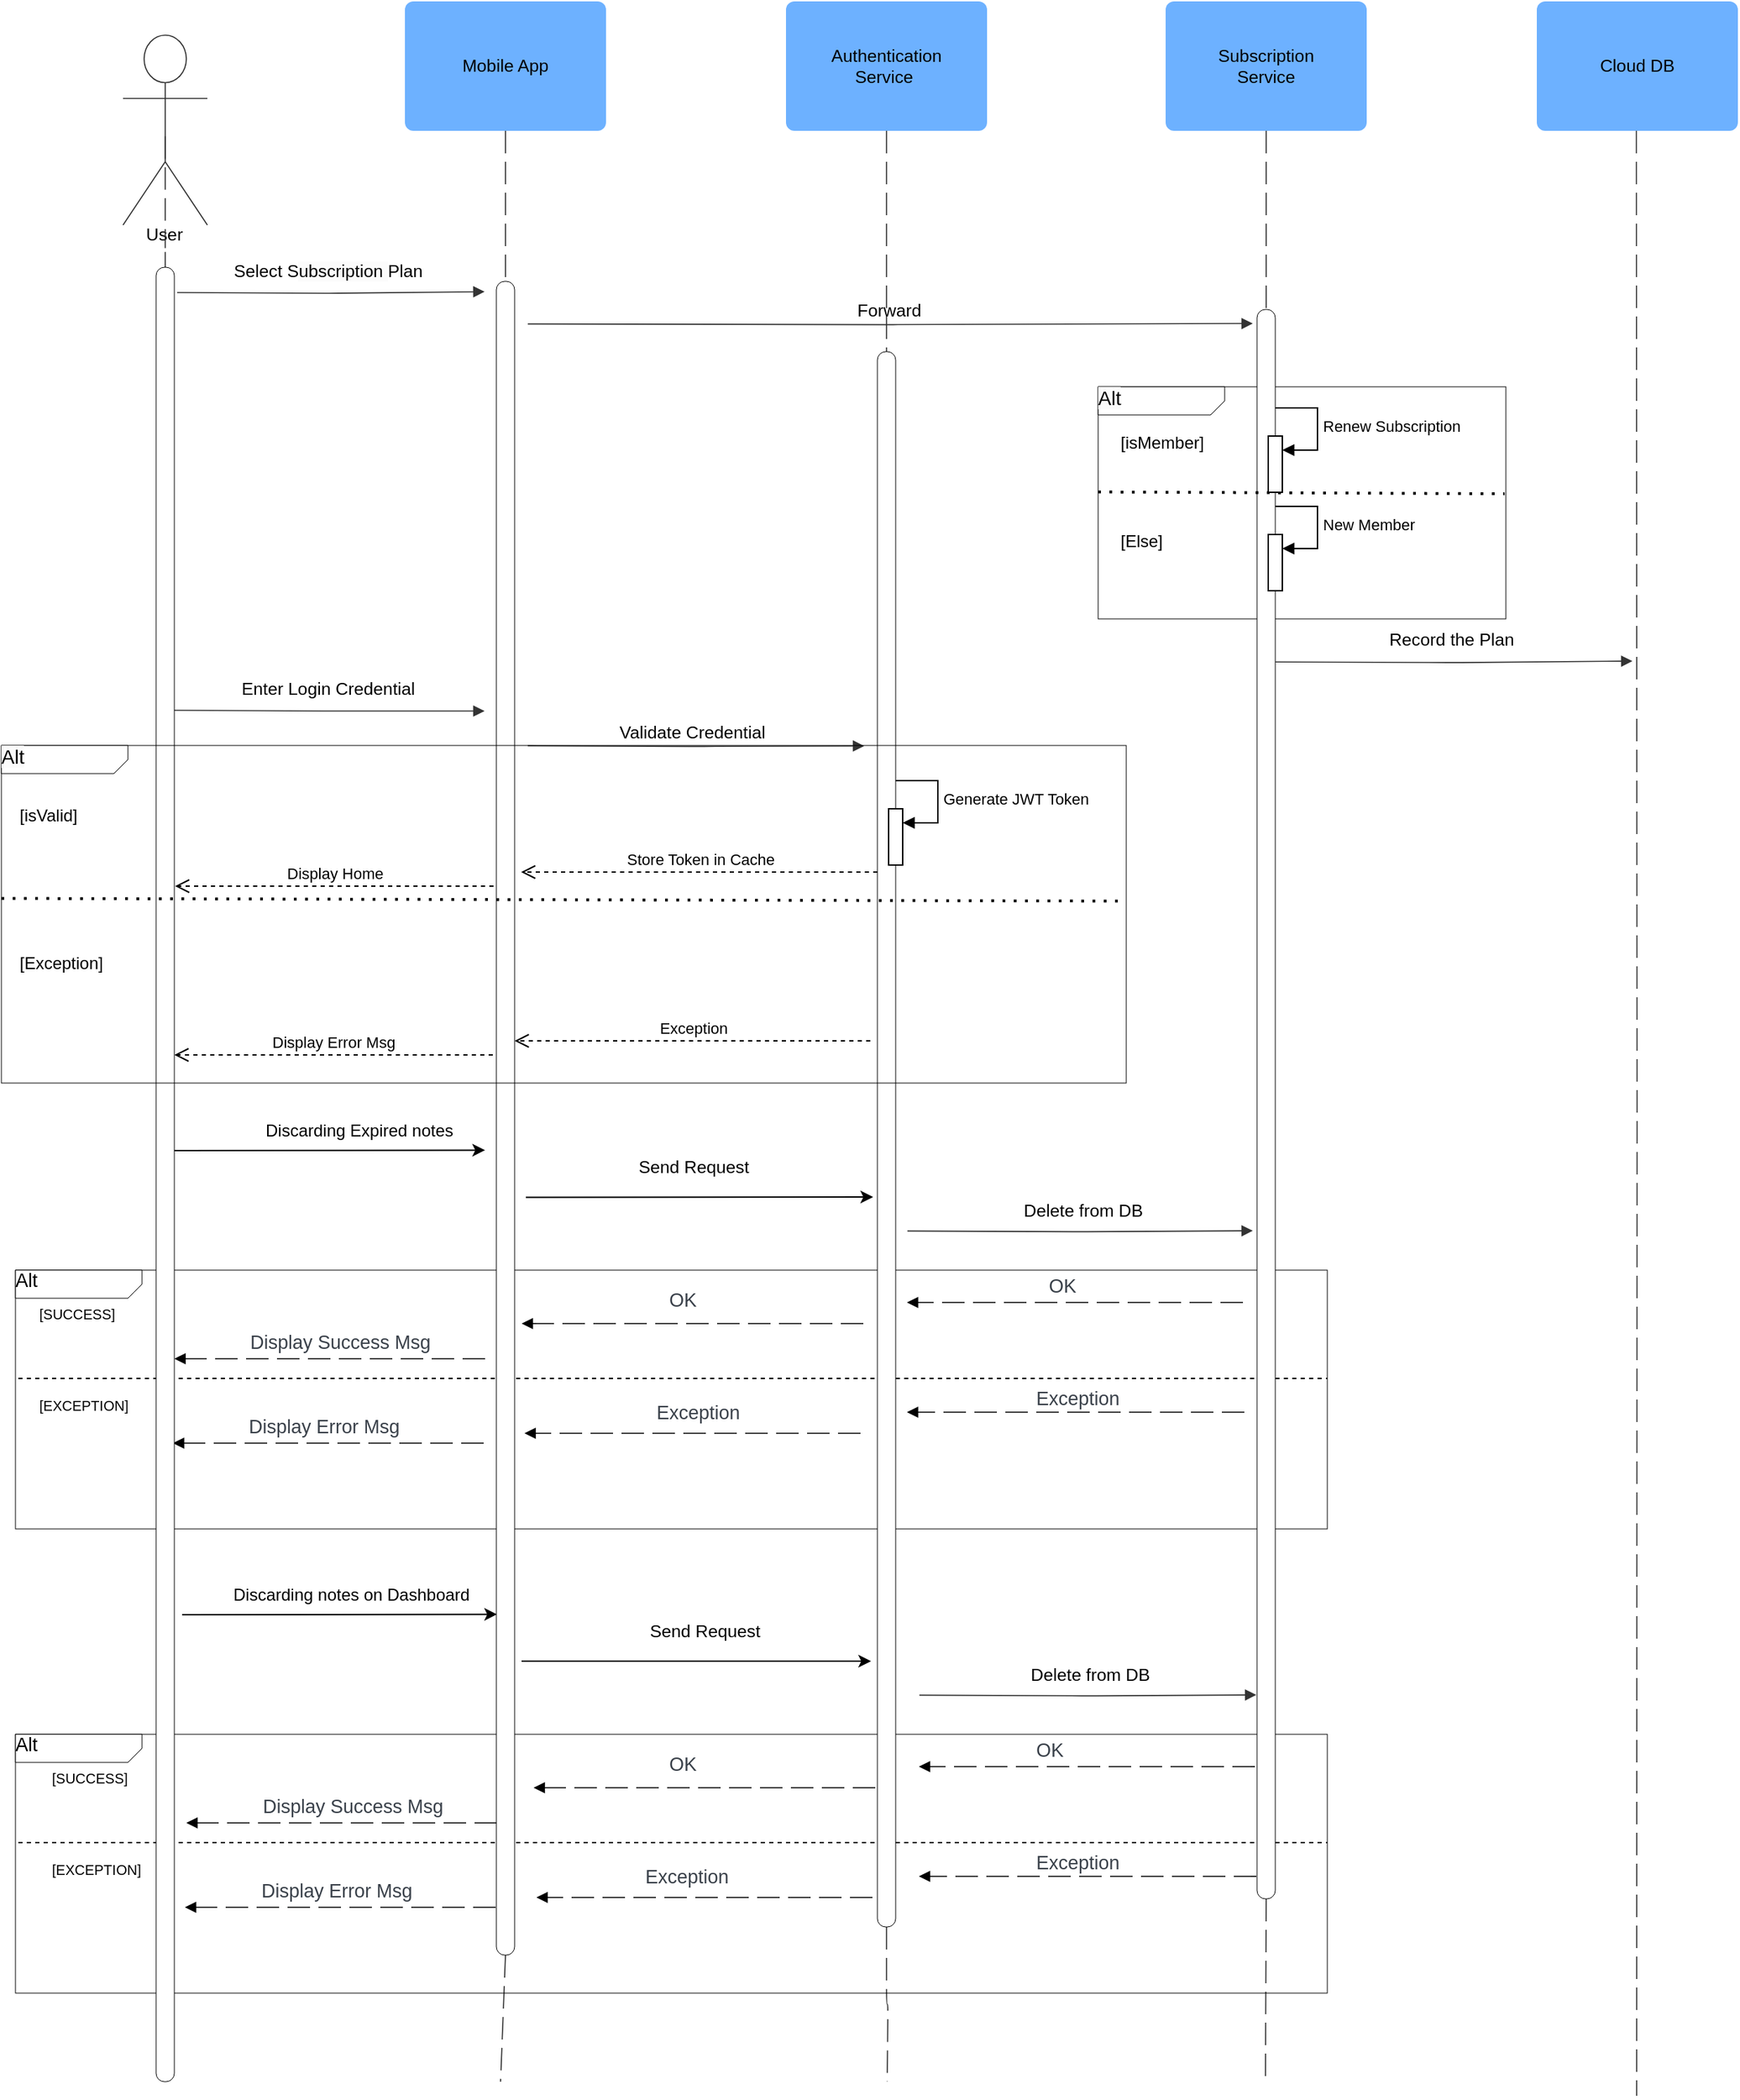 <mxfile version="26.0.14">
  <diagram name="Page-1" id="2YBvvXClWsGukQMizWep">
    <mxGraphModel dx="-198" dy="657" grid="1" gridSize="10" guides="1" tooltips="1" connect="1" arrows="1" fold="1" page="1" pageScale="1" pageWidth="850" pageHeight="1100" math="0" shadow="0">
      <root>
        <mxCell id="0" />
        <mxCell id="1" parent="0" />
        <mxCell id="2DQe4uAKgCYchEltKK3G-125" value="&lt;span style=&quot;color: rgb(0, 0, 0); font-family: Helvetica; font-size: 14px; font-style: normal; font-variant-ligatures: normal; font-variant-caps: normal; font-weight: 400; letter-spacing: normal; orphans: 2; text-align: center; text-indent: 0px; text-transform: none; widows: 2; word-spacing: 0px; -webkit-text-stroke-width: 0px; white-space: normal; background-color: rgb(251, 251, 251); text-decoration-thickness: initial; text-decoration-style: initial; text-decoration-color: initial; float: none; display: inline !important;&quot;&gt;Alt&lt;/span&gt;" style="html=1;blockSpacing=1;whiteSpace=wrap;shape=mxgraph.sysml.package2;xSize=90;overflow=fill;fontSize=13.5;align=left;spacing=0;rounded=1;absoluteArcSize=1;arcSize=12;strokeWidth=NaN;lucidId=xZpTAPdpukCf;" parent="1" vertex="1">
          <mxGeometry x="1670" y="705" width="290" height="165" as="geometry" />
        </mxCell>
        <mxCell id="2DQe4uAKgCYchEltKK3G-127" value="Alt" style="html=1;blockSpacing=1;whiteSpace=wrap;shape=mxgraph.sysml.package2;xSize=90;overflow=fill;fontSize=13.5;align=left;spacing=0;rounded=1;absoluteArcSize=1;arcSize=12;strokeWidth=NaN;lucidId=-lqTDZGTSmCs;" parent="1" vertex="1">
          <mxGeometry x="900" y="1333" width="933" height="184" as="geometry" />
        </mxCell>
        <mxCell id="2DQe4uAKgCYchEltKK3G-129" value="" style="html=1;jettySize=18;whiteSpace=wrap;fontSize=13;fontFamily=helvetica;strokeColor=#333333;strokeOpacity=100;dashed=1;fixDash=1;dashPattern=16 6;strokeWidth=0.8;rounded=0;startArrow=none;endArrow=none;exitX=0.5;exitY=1;exitPerimeter=0;lucidId=MqcVzrL-7rmi;" parent="1" source="2DQe4uAKgCYchEltKK3G-284" edge="1">
          <mxGeometry width="100" height="100" relative="1" as="geometry">
            <Array as="points" />
            <mxPoint x="1245" y="1910" as="targetPoint" />
          </mxGeometry>
        </mxCell>
        <mxCell id="2DQe4uAKgCYchEltKK3G-131" value="" style="html=1;jettySize=18;whiteSpace=wrap;fontSize=13;fontFamily=helvetica;strokeColor=#333333;strokeOpacity=100;dashed=1;fixDash=1;dashPattern=16 6;strokeWidth=0.8;rounded=1;arcSize=24;edgeStyle=orthogonalEdgeStyle;startArrow=none;endArrow=none;exitX=0.5;exitY=1;exitPerimeter=0;lucidId=MqcVlcxoSIf4;" parent="1" source="2DQe4uAKgCYchEltKK3G-286" edge="1">
          <mxGeometry width="100" height="100" relative="1" as="geometry">
            <Array as="points" />
            <mxPoint x="1520" y="1910" as="targetPoint" />
          </mxGeometry>
        </mxCell>
        <mxCell id="2DQe4uAKgCYchEltKK3G-133" value="" style="html=1;jettySize=18;whiteSpace=wrap;fontSize=13;fontFamily=helvetica;strokeColor=#333333;strokeOpacity=100;dashed=1;fixDash=1;dashPattern=16 6;strokeWidth=0.8;rounded=1;arcSize=24;edgeStyle=orthogonalEdgeStyle;startArrow=none;endArrow=none;exitX=0.5;exitY=1;exitPerimeter=0;lucidId=MqcVdNzbLK6W;" parent="1" source="2DQe4uAKgCYchEltKK3G-288" edge="1">
          <mxGeometry width="100" height="100" relative="1" as="geometry">
            <Array as="points" />
            <mxPoint x="1789" y="1910" as="targetPoint" />
          </mxGeometry>
        </mxCell>
        <mxCell id="2DQe4uAKgCYchEltKK3G-136" value="Authentication&lt;div&gt;Service&amp;nbsp;&lt;/div&gt;" style="html=1;overflow=block;blockSpacing=1;whiteSpace=wrap;fontSize=12.4;fontColor=default;align=center;spacing=0;strokeOpacity=0;fillOpacity=100;rounded=1;absoluteArcSize=1;arcSize=12;fillColor=#6db1ff;strokeWidth=0.8;" parent="1" vertex="1">
          <mxGeometry x="1448" y="431" width="143" height="92" as="geometry" />
        </mxCell>
        <mxCell id="2DQe4uAKgCYchEltKK3G-137" value="Subscription&lt;div&gt;Service&lt;/div&gt;" style="html=1;overflow=block;blockSpacing=1;whiteSpace=wrap;fontSize=12.4;fontColor=default;align=center;spacing=0;strokeOpacity=0;fillOpacity=100;rounded=1;absoluteArcSize=1;arcSize=12;fillColor=#6db1ff;strokeWidth=0.8;" parent="1" vertex="1">
          <mxGeometry x="1718" y="431" width="143" height="92" as="geometry" />
        </mxCell>
        <mxCell id="2DQe4uAKgCYchEltKK3G-138" value="User" style="html=1;overflow=block;blockSpacing=1;shape=umlActor;labelPosition=center;verticalLabelPosition=bottom;verticalAlign=top;whiteSpace=nowrap;fontSize=12.4;align=center;spacing=0;strokeColor=#333333;strokeOpacity=100;fillOpacity=100;rounded=1;absoluteArcSize=1;arcSize=12;fillColor=#ffffff;strokeWidth=0.8;lucidId=MqcVV5ANGu6o;" parent="1" vertex="1">
          <mxGeometry x="976.5" y="455" width="60" height="135" as="geometry" />
        </mxCell>
        <mxCell id="2DQe4uAKgCYchEltKK3G-139" value="" style="html=1;jettySize=18;whiteSpace=wrap;fontSize=13;strokeColor=#333333;strokeOpacity=100;strokeWidth=0.8;rounded=1;arcSize=10;edgeStyle=orthogonalEdgeStyle;startArrow=none;endArrow=block;endFill=1;entryX=-0.012;entryY=0.073;entryPerimeter=0;lucidId=MqcVYArAM2zq;" parent="1" edge="1">
          <mxGeometry width="100" height="100" relative="1" as="geometry">
            <Array as="points" />
            <mxPoint x="1015" y="638" as="sourcePoint" />
            <mxPoint x="1233.64" y="637.386" as="targetPoint" />
          </mxGeometry>
        </mxCell>
        <mxCell id="2DQe4uAKgCYchEltKK3G-140" value="Select S&lt;span style=&quot;text-wrap-mode: wrap; background-color: rgb(251, 251, 251);&quot;&gt;ubscription&amp;nbsp;&lt;/span&gt;Plan" style="text;html=1;resizable=0;labelBackgroundColor=default;align=center;verticalAlign=middle;fontSize=12.4;" parent="2DQe4uAKgCYchEltKK3G-139" vertex="1">
          <mxGeometry relative="1" as="geometry">
            <mxPoint x="-3" y="-16" as="offset" />
          </mxGeometry>
        </mxCell>
        <mxCell id="2DQe4uAKgCYchEltKK3G-141" value="Mobile App" style="html=1;overflow=block;blockSpacing=1;whiteSpace=wrap;fontSize=12.4;fontColor=default;align=center;spacing=0;strokeOpacity=0;fillOpacity=100;rounded=1;absoluteArcSize=1;arcSize=12;fillColor=#6db1ff;strokeWidth=0.8;" parent="1" vertex="1">
          <mxGeometry x="1177" y="431" width="143" height="92" as="geometry" />
        </mxCell>
        <mxCell id="2DQe4uAKgCYchEltKK3G-144" value="" style="html=1;jettySize=18;whiteSpace=wrap;fontSize=13;strokeColor=#333333;strokeOpacity=100;strokeWidth=0.8;rounded=1;arcSize=10;edgeStyle=orthogonalEdgeStyle;startArrow=none;endArrow=block;endFill=1;exitX=1.012;exitY=0.099;exitPerimeter=0;lucidId=dApTWxwZsu-N;" parent="1" edge="1">
          <mxGeometry width="100" height="100" relative="1" as="geometry">
            <Array as="points" />
            <mxPoint x="1264.36" y="660.318" as="sourcePoint" />
            <mxPoint x="1780" y="660" as="targetPoint" />
          </mxGeometry>
        </mxCell>
        <mxCell id="2DQe4uAKgCYchEltKK3G-145" value="Forward" style="text;html=1;resizable=0;labelBackgroundColor=default;align=center;verticalAlign=middle;fontSize=12.4;" parent="2DQe4uAKgCYchEltKK3G-144" vertex="1">
          <mxGeometry relative="1" as="geometry">
            <mxPoint x="-2" y="-10" as="offset" />
          </mxGeometry>
        </mxCell>
        <mxCell id="2DQe4uAKgCYchEltKK3G-160" value="" style="html=1;jettySize=18;whiteSpace=wrap;fontSize=13;strokeColor=#333333;strokeOpacity=100;strokeWidth=0.8;rounded=1;arcSize=10;edgeStyle=orthogonalEdgeStyle;startArrow=none;endArrow=block;endFill=1;entryX=-0.012;entryY=0.411;entryPerimeter=0;lucidId=4-pT5Qhd-O3v;" parent="1" edge="1">
          <mxGeometry width="100" height="100" relative="1" as="geometry">
            <Array as="points" />
            <mxPoint x="1013" y="935" as="sourcePoint" />
            <mxPoint x="1233.64" y="935.502" as="targetPoint" />
          </mxGeometry>
        </mxCell>
        <mxCell id="2DQe4uAKgCYchEltKK3G-162" value="" style="html=1;jettySize=18;whiteSpace=wrap;fontSize=13;strokeColor=#333333;strokeOpacity=100;strokeWidth=0.8;rounded=1;arcSize=10;edgeStyle=orthogonalEdgeStyle;startArrow=none;endArrow=block;endFill=1;exitX=1.012;exitY=0.439;exitPerimeter=0;entryX=-0.012;entryY=0.409;entryPerimeter=0;lucidId=B_pT7TzZo.AE;" parent="1" edge="1">
          <mxGeometry width="100" height="100" relative="1" as="geometry">
            <Array as="points" />
            <mxPoint x="1264.36" y="960.198" as="sourcePoint" />
            <mxPoint x="1503.64" y="960.333" as="targetPoint" />
          </mxGeometry>
        </mxCell>
        <mxCell id="2DQe4uAKgCYchEltKK3G-163" value="Validate Credential" style="text;html=1;resizable=0;labelBackgroundColor=default;align=center;verticalAlign=middle;fontSize=12.4;" parent="2DQe4uAKgCYchEltKK3G-162" vertex="1">
          <mxGeometry relative="1" as="geometry">
            <mxPoint x="-3" y="-10" as="offset" />
          </mxGeometry>
        </mxCell>
        <mxCell id="2DQe4uAKgCYchEltKK3G-178" value="" style="html=1;jettySize=18;whiteSpace=wrap;fontSize=13;strokeColor=#333333;strokeOpacity=100;strokeWidth=0.8;rounded=1;arcSize=10;edgeStyle=orthogonalEdgeStyle;startArrow=none;endArrow=block;endFill=1;exitX=1.012;exitY=0.821;exitPerimeter=0;lucidId=HlqTTmx3ZjP~;" parent="1" edge="1">
          <mxGeometry width="100" height="100" relative="1" as="geometry">
            <Array as="points" />
            <mxPoint x="1534.36" y="1305.177" as="sourcePoint" />
            <mxPoint x="1780" y="1305" as="targetPoint" />
          </mxGeometry>
        </mxCell>
        <mxCell id="2DQe4uAKgCYchEltKK3G-179" value="Delete from DB" style="text;html=1;resizable=0;labelBackgroundColor=default;align=center;verticalAlign=middle;fontSize=12.4;" parent="2DQe4uAKgCYchEltKK3G-178" vertex="1">
          <mxGeometry relative="1" as="geometry">
            <mxPoint x="1" y="-15" as="offset" />
          </mxGeometry>
        </mxCell>
        <mxCell id="2DQe4uAKgCYchEltKK3G-180" value="" style="html=1;jettySize=18;whiteSpace=wrap;fontSize=13;strokeOpacity=100;dashed=1;fixDash=1;dashPattern=16 6;strokeWidth=0.8;rounded=1;arcSize=10;edgeStyle=orthogonalEdgeStyle;startArrow=none;endArrow=block;endFill=1;lucidId=snqT7pPORbaU;" parent="1" edge="1">
          <mxGeometry width="100" height="100" relative="1" as="geometry">
            <Array as="points" />
            <mxPoint x="1773" y="1356" as="sourcePoint" />
            <mxPoint x="1534" y="1356" as="targetPoint" />
          </mxGeometry>
        </mxCell>
        <mxCell id="2DQe4uAKgCYchEltKK3G-182" value="" style="html=1;jettySize=18;whiteSpace=wrap;fontSize=13;strokeOpacity=100;dashed=1;fixDash=1;dashPattern=16 6;strokeWidth=0.8;rounded=1;arcSize=10;edgeStyle=orthogonalEdgeStyle;startArrow=none;endArrow=block;endFill=1;lucidId=YnqT91g6~6WP;" parent="1" edge="1">
          <mxGeometry width="100" height="100" relative="1" as="geometry">
            <Array as="points" />
            <mxPoint x="1503" y="1371" as="sourcePoint" />
            <mxPoint x="1260" y="1371" as="targetPoint" />
          </mxGeometry>
        </mxCell>
        <mxCell id="2DQe4uAKgCYchEltKK3G-184" value="Enter Login Credential" style="text;html=1;resizable=0;labelBackgroundColor=default;align=center;verticalAlign=middle;fontSize=12.4;" parent="1" vertex="1">
          <mxGeometry x="1121.5" y="920.0" as="geometry" />
        </mxCell>
        <UserObject label="&lt;span data-lucid-content=&quot;{&amp;quot;t&amp;quot;:&amp;quot;Return Object&amp;quot;,&amp;quot;m&amp;quot;:[{&amp;quot;s&amp;quot;:0,&amp;quot;n&amp;quot;:&amp;quot;a&amp;quot;,&amp;quot;v&amp;quot;:&amp;quot;center&amp;quot;},{&amp;quot;s&amp;quot;:0,&amp;quot;n&amp;quot;:&amp;quot;s&amp;quot;,&amp;quot;v&amp;quot;:18,&amp;quot;e&amp;quot;:13},{&amp;quot;s&amp;quot;:0,&amp;quot;n&amp;quot;:&amp;quot;fsp&amp;quot;,&amp;quot;v&amp;quot;:&amp;quot;ss_presetShapeStyle1_textStyle&amp;quot;,&amp;quot;e&amp;quot;:13},{&amp;quot;s&amp;quot;:0,&amp;quot;n&amp;quot;:&amp;quot;fsp2&amp;quot;,&amp;quot;v&amp;quot;:&amp;quot;ss_presetShapeStyle1_textStyle&amp;quot;,&amp;quot;e&amp;quot;:13}]}&quot; data-lucid-type=&quot;application/vnd.lucid.text&quot;&gt;&lt;span style=&quot;color: rgb(58, 65, 74); font-size: 13.5px;&quot;&gt;OK&lt;/span&gt;&lt;/span&gt;" link="&lt;span data-lucid-content=&quot;{&amp;quot;t&amp;quot;:&amp;quot;Return Object&amp;quot;,&amp;quot;m&amp;quot;:[{&amp;quot;s&amp;quot;:0,&amp;quot;n&amp;quot;:&amp;quot;a&amp;quot;,&amp;quot;v&amp;quot;:&amp;quot;center&amp;quot;},{&amp;quot;s&amp;quot;:0,&amp;quot;n&amp;quot;:&amp;quot;s&amp;quot;,&amp;quot;v&amp;quot;:18,&amp;quot;e&amp;quot;:13},{&amp;quot;s&amp;quot;:0,&amp;quot;n&amp;quot;:&amp;quot;fsp&amp;quot;,&amp;quot;v&amp;quot;:&amp;quot;ss_presetShapeStyle1_textStyle&amp;quot;,&amp;quot;e&amp;quot;:13},{&amp;quot;s&amp;quot;:0,&amp;quot;n&amp;quot;:&amp;quot;fsp2&amp;quot;,&amp;quot;v&amp;quot;:&amp;quot;ss_presetShapeStyle1_textStyle&amp;quot;,&amp;quot;e&amp;quot;:13}]}&quot; data-lucid-type=&quot;application/vnd.lucid.text&quot;&gt;&lt;span style=&quot;color:#3a414a;font-size:13.5px;&quot;&gt;Return Object&lt;/span&gt;&lt;/span&gt;" id="2DQe4uAKgCYchEltKK3G-224">
          <mxCell style="text;strokeColor=none;fillColor=none;align=left;verticalAlign=middle;spacingLeft=4;spacingRight=4;overflow=hidden;points=[[0,0.5],[1,0.5]];portConstraint=eastwest;rotatable=0;whiteSpace=wrap;html=1;" parent="1" vertex="1">
            <mxGeometry x="1628.5" y="1330" width="110" height="30" as="geometry" />
          </mxCell>
        </UserObject>
        <mxCell id="2DQe4uAKgCYchEltKK3G-225" value="&lt;span data-lucid-content=&quot;{&amp;quot;t&amp;quot;:&amp;quot;Extract Notes&amp;quot;,&amp;quot;m&amp;quot;:[{&amp;quot;s&amp;quot;:0,&amp;quot;n&amp;quot;:&amp;quot;a&amp;quot;,&amp;quot;v&amp;quot;:&amp;quot;center&amp;quot;},{&amp;quot;s&amp;quot;:0,&amp;quot;n&amp;quot;:&amp;quot;s&amp;quot;,&amp;quot;v&amp;quot;:18,&amp;quot;e&amp;quot;:13},{&amp;quot;s&amp;quot;:0,&amp;quot;n&amp;quot;:&amp;quot;fsp&amp;quot;,&amp;quot;v&amp;quot;:&amp;quot;ss_presetShapeStyle1_textStyle&amp;quot;,&amp;quot;e&amp;quot;:13},{&amp;quot;s&amp;quot;:0,&amp;quot;n&amp;quot;:&amp;quot;fsp2&amp;quot;,&amp;quot;v&amp;quot;:&amp;quot;ss_presetShapeStyle1_textStyle&amp;quot;,&amp;quot;e&amp;quot;:13}]}&quot; data-lucid-type=&quot;application/vnd.lucid.text&quot;&gt;&lt;span style=&quot;color: rgb(58, 65, 74); font-size: 13.5px;&quot;&gt;OK&lt;/span&gt;&lt;/span&gt;" style="text;strokeColor=none;fillColor=none;align=left;verticalAlign=middle;spacingLeft=4;spacingRight=4;overflow=hidden;points=[[0,0.5],[1,0.5]];portConstraint=eastwest;rotatable=0;whiteSpace=wrap;html=1;" parent="1" vertex="1">
          <mxGeometry x="1358.5" y="1340" width="92" height="30" as="geometry" />
        </mxCell>
        <mxCell id="2DQe4uAKgCYchEltKK3G-226" value="" style="html=1;jettySize=18;whiteSpace=wrap;fontSize=13;strokeOpacity=100;dashed=1;fixDash=1;dashPattern=16 6;strokeWidth=0.8;rounded=1;arcSize=10;edgeStyle=orthogonalEdgeStyle;startArrow=none;endArrow=block;endFill=1;lucidId=0hqTsIfL4JAx;" parent="1" edge="1">
          <mxGeometry width="100" height="100" relative="1" as="geometry">
            <Array as="points" />
            <mxPoint x="1234" y="1396" as="sourcePoint" />
            <mxPoint x="1013" y="1396" as="targetPoint" />
          </mxGeometry>
        </mxCell>
        <mxCell id="2DQe4uAKgCYchEltKK3G-227" value="&lt;span data-lucid-content=&quot;{&amp;quot;t&amp;quot;:&amp;quot;Display Error Msg&amp;quot;,&amp;quot;m&amp;quot;:[{&amp;quot;s&amp;quot;:0,&amp;quot;n&amp;quot;:&amp;quot;a&amp;quot;,&amp;quot;v&amp;quot;:&amp;quot;center&amp;quot;},{&amp;quot;s&amp;quot;:0,&amp;quot;n&amp;quot;:&amp;quot;s&amp;quot;,&amp;quot;v&amp;quot;:18,&amp;quot;e&amp;quot;:17},{&amp;quot;s&amp;quot;:0,&amp;quot;n&amp;quot;:&amp;quot;fsp&amp;quot;,&amp;quot;v&amp;quot;:&amp;quot;ss_presetShapeStyle1_textStyle&amp;quot;,&amp;quot;e&amp;quot;:17},{&amp;quot;s&amp;quot;:0,&amp;quot;n&amp;quot;:&amp;quot;fsp2&amp;quot;,&amp;quot;v&amp;quot;:&amp;quot;ss_presetShapeStyle1_textStyle&amp;quot;,&amp;quot;e&amp;quot;:17}]}&quot; data-lucid-type=&quot;application/vnd.lucid.text&quot;&gt;&lt;span style=&quot;color: rgb(58, 65, 74); font-size: 13.5px;&quot;&gt;Display Success Msg&lt;/span&gt;&lt;/span&gt;" style="text;strokeColor=none;fillColor=none;align=left;verticalAlign=middle;spacingLeft=4;spacingRight=4;overflow=hidden;points=[[0,0.5],[1,0.5]];portConstraint=eastwest;rotatable=0;whiteSpace=wrap;html=1;" parent="1" vertex="1">
          <mxGeometry x="1061" y="1370" width="149" height="30" as="geometry" />
        </mxCell>
        <mxCell id="2DQe4uAKgCYchEltKK3G-228" value="" style="endArrow=none;dashed=1;html=1;rounded=0;exitX=0.004;exitY=0.493;exitDx=0;exitDy=0;exitPerimeter=0;" parent="1" edge="1">
          <mxGeometry width="50" height="50" relative="1" as="geometry">
            <mxPoint x="902" y="1410" as="sourcePoint" />
            <mxPoint x="1833" y="1410" as="targetPoint" />
          </mxGeometry>
        </mxCell>
        <mxCell id="2DQe4uAKgCYchEltKK3G-229" value="&lt;span style=&quot;font-size: 10px;&quot;&gt;[SUCCESS]&lt;/span&gt;" style="text;whiteSpace=wrap;html=1;" parent="1" vertex="1">
          <mxGeometry x="915" y="1350" width="90" height="40" as="geometry" />
        </mxCell>
        <mxCell id="2DQe4uAKgCYchEltKK3G-230" value="&lt;span style=&quot;font-size: 10px;&quot;&gt;[EXCEPTION]&lt;/span&gt;" style="text;whiteSpace=wrap;html=1;" parent="1" vertex="1">
          <mxGeometry x="915" y="1415" width="90" height="40" as="geometry" />
        </mxCell>
        <mxCell id="2DQe4uAKgCYchEltKK3G-237" value="" style="endArrow=classic;html=1;rounded=0;entryX=0;entryY=0.765;entryDx=0;entryDy=0;entryPerimeter=0;" parent="1" edge="1">
          <mxGeometry width="50" height="50" relative="1" as="geometry">
            <mxPoint x="1010" y="1248" as="sourcePoint" />
            <mxPoint x="1234" y="1247.73" as="targetPoint" />
          </mxGeometry>
        </mxCell>
        <mxCell id="2DQe4uAKgCYchEltKK3G-238" value="&lt;span style=&quot;color: rgb(0, 0, 0); font-family: Helvetica; font-size: 12px; font-style: normal; font-variant-ligatures: normal; font-variant-caps: normal; font-weight: 400; letter-spacing: normal; orphans: 2; text-align: center; text-indent: 0px; text-transform: none; widows: 2; word-spacing: 0px; -webkit-text-stroke-width: 0px; white-space: nowrap; background-color: rgb(255, 255, 255); text-decoration-thickness: initial; text-decoration-style: initial; text-decoration-color: initial; float: none; display: inline !important;&quot;&gt;Discarding Expired notes&lt;/span&gt;" style="text;whiteSpace=wrap;html=1;" parent="1" vertex="1">
          <mxGeometry x="1075.5" y="1220" width="120" height="40" as="geometry" />
        </mxCell>
        <mxCell id="2DQe4uAKgCYchEltKK3G-239" value="Send Request" style="text;html=1;resizable=0;labelBackgroundColor=default;align=center;verticalAlign=middle;fontSize=12.4;" parent="1" vertex="1">
          <mxGeometry x="1381.5" y="1260.0" as="geometry" />
        </mxCell>
        <mxCell id="2DQe4uAKgCYchEltKK3G-241" value="" style="endArrow=classic;html=1;rounded=0;exitX=0.967;exitY=0.803;exitDx=0;exitDy=0;exitPerimeter=0;" parent="1" edge="1">
          <mxGeometry width="50" height="50" relative="1" as="geometry">
            <mxPoint x="1263.01" y="1281.246" as="sourcePoint" />
            <mxPoint x="1510" y="1281" as="targetPoint" />
          </mxGeometry>
        </mxCell>
        <mxCell id="2DQe4uAKgCYchEltKK3G-242" value="" style="html=1;jettySize=18;whiteSpace=wrap;fontSize=13;strokeOpacity=100;dashed=1;fixDash=1;dashPattern=16 6;strokeWidth=0.8;rounded=1;arcSize=10;edgeStyle=orthogonalEdgeStyle;startArrow=none;endArrow=block;endFill=1;lucidId=vhqT8Fl-DFvH;" parent="1" edge="1">
          <mxGeometry width="100" height="100" relative="1" as="geometry">
            <Array as="points" />
            <mxPoint x="1774" y="1434" as="sourcePoint" />
            <mxPoint x="1534" y="1434" as="targetPoint" />
          </mxGeometry>
        </mxCell>
        <mxCell id="2DQe4uAKgCYchEltKK3G-243" value="" style="html=1;jettySize=18;whiteSpace=wrap;fontSize=13;strokeOpacity=100;dashed=1;fixDash=1;dashPattern=16 6;strokeWidth=0.8;rounded=1;arcSize=10;edgeStyle=orthogonalEdgeStyle;startArrow=none;endArrow=block;endFill=1;lucidId=LhqT8P3UGN1E;" parent="1" edge="1">
          <mxGeometry width="100" height="100" relative="1" as="geometry">
            <Array as="points" />
            <mxPoint x="1501" y="1449" as="sourcePoint" />
            <mxPoint x="1262" y="1449" as="targetPoint" />
          </mxGeometry>
        </mxCell>
        <mxCell id="2DQe4uAKgCYchEltKK3G-244" value="" style="html=1;jettySize=18;whiteSpace=wrap;fontSize=13;strokeOpacity=100;dashed=1;fixDash=1;dashPattern=16 6;strokeWidth=0.8;rounded=1;arcSize=10;edgeStyle=orthogonalEdgeStyle;startArrow=none;endArrow=block;endFill=1;lucidId=0hqTsIfL4JAx;" parent="1" edge="1">
          <mxGeometry width="100" height="100" relative="1" as="geometry">
            <Array as="points" />
            <mxPoint x="1233" y="1456" as="sourcePoint" />
            <mxPoint x="1012" y="1456" as="targetPoint" />
          </mxGeometry>
        </mxCell>
        <mxCell id="2DQe4uAKgCYchEltKK3G-245" value="&lt;span data-lucid-content=&quot;{&amp;quot;t&amp;quot;:&amp;quot;Display Error Msg&amp;quot;,&amp;quot;m&amp;quot;:[{&amp;quot;s&amp;quot;:0,&amp;quot;n&amp;quot;:&amp;quot;a&amp;quot;,&amp;quot;v&amp;quot;:&amp;quot;center&amp;quot;},{&amp;quot;s&amp;quot;:0,&amp;quot;n&amp;quot;:&amp;quot;s&amp;quot;,&amp;quot;v&amp;quot;:18,&amp;quot;e&amp;quot;:17},{&amp;quot;s&amp;quot;:0,&amp;quot;n&amp;quot;:&amp;quot;fsp&amp;quot;,&amp;quot;v&amp;quot;:&amp;quot;ss_presetShapeStyle1_textStyle&amp;quot;,&amp;quot;e&amp;quot;:17},{&amp;quot;s&amp;quot;:0,&amp;quot;n&amp;quot;:&amp;quot;fsp2&amp;quot;,&amp;quot;v&amp;quot;:&amp;quot;ss_presetShapeStyle1_textStyle&amp;quot;,&amp;quot;e&amp;quot;:17}]}&quot; data-lucid-type=&quot;application/vnd.lucid.text&quot;&gt;&lt;span style=&quot;color:#3a414a;font-size:13.5px;&quot;&gt;Display Error Msg&lt;/span&gt;&lt;/span&gt;" style="text;strokeColor=none;fillColor=none;align=left;verticalAlign=middle;spacingLeft=4;spacingRight=4;overflow=hidden;points=[[0,0.5],[1,0.5]];portConstraint=eastwest;rotatable=0;whiteSpace=wrap;html=1;" parent="1" vertex="1">
          <mxGeometry x="1060" y="1430" width="123" height="30" as="geometry" />
        </mxCell>
        <mxCell id="2DQe4uAKgCYchEltKK3G-246" value="&lt;span data-lucid-content=&quot;{&amp;quot;t&amp;quot;:&amp;quot;Exception&amp;quot;,&amp;quot;m&amp;quot;:[{&amp;quot;s&amp;quot;:0,&amp;quot;n&amp;quot;:&amp;quot;a&amp;quot;,&amp;quot;v&amp;quot;:&amp;quot;center&amp;quot;},{&amp;quot;s&amp;quot;:0,&amp;quot;n&amp;quot;:&amp;quot;s&amp;quot;,&amp;quot;v&amp;quot;:18,&amp;quot;e&amp;quot;:9},{&amp;quot;s&amp;quot;:0,&amp;quot;n&amp;quot;:&amp;quot;fsp&amp;quot;,&amp;quot;v&amp;quot;:&amp;quot;ss_presetShapeStyle1_textStyle&amp;quot;,&amp;quot;e&amp;quot;:9},{&amp;quot;s&amp;quot;:0,&amp;quot;n&amp;quot;:&amp;quot;fsp2&amp;quot;,&amp;quot;v&amp;quot;:&amp;quot;ss_presetShapeStyle1_textStyle&amp;quot;,&amp;quot;e&amp;quot;:9}]}&quot; data-lucid-type=&quot;application/vnd.lucid.text&quot;&gt;&lt;span style=&quot;color:#3a414a;font-size:13.5px;&quot;&gt;Exception&lt;/span&gt;&lt;/span&gt;" style="text;strokeColor=none;fillColor=none;align=left;verticalAlign=middle;spacingLeft=4;spacingRight=4;overflow=hidden;points=[[0,0.5],[1,0.5]];portConstraint=eastwest;rotatable=0;whiteSpace=wrap;html=1;" parent="1" vertex="1">
          <mxGeometry x="1350" y="1420" width="80" height="30" as="geometry" />
        </mxCell>
        <mxCell id="2DQe4uAKgCYchEltKK3G-247" value="&lt;span data-lucid-content=&quot;{&amp;quot;t&amp;quot;:&amp;quot;Exception&amp;quot;,&amp;quot;m&amp;quot;:[{&amp;quot;s&amp;quot;:0,&amp;quot;n&amp;quot;:&amp;quot;a&amp;quot;,&amp;quot;v&amp;quot;:&amp;quot;center&amp;quot;},{&amp;quot;s&amp;quot;:0,&amp;quot;n&amp;quot;:&amp;quot;s&amp;quot;,&amp;quot;v&amp;quot;:18,&amp;quot;e&amp;quot;:9},{&amp;quot;s&amp;quot;:0,&amp;quot;n&amp;quot;:&amp;quot;fsp&amp;quot;,&amp;quot;v&amp;quot;:&amp;quot;ss_presetShapeStyle1_textStyle&amp;quot;,&amp;quot;e&amp;quot;:9},{&amp;quot;s&amp;quot;:0,&amp;quot;n&amp;quot;:&amp;quot;fsp2&amp;quot;,&amp;quot;v&amp;quot;:&amp;quot;ss_presetShapeStyle1_textStyle&amp;quot;,&amp;quot;e&amp;quot;:9}]}&quot; data-lucid-type=&quot;application/vnd.lucid.text&quot;&gt;&lt;span style=&quot;color:#3a414a;font-size:13.5px;&quot;&gt;Exception&lt;/span&gt;&lt;/span&gt;" style="text;strokeColor=none;fillColor=none;align=left;verticalAlign=middle;spacingLeft=4;spacingRight=4;overflow=hidden;points=[[0,0.5],[1,0.5]];portConstraint=eastwest;rotatable=0;whiteSpace=wrap;html=1;" parent="1" vertex="1">
          <mxGeometry x="1620" y="1410" width="80" height="30" as="geometry" />
        </mxCell>
        <mxCell id="2DQe4uAKgCYchEltKK3G-249" value="Alt" style="html=1;blockSpacing=1;whiteSpace=wrap;shape=mxgraph.sysml.package2;xSize=90;overflow=fill;fontSize=13.5;align=left;spacing=0;rounded=1;absoluteArcSize=1;arcSize=12;strokeWidth=NaN;lucidId=-lqTDZGTSmCs;" parent="1" vertex="1">
          <mxGeometry x="900" y="1663" width="933" height="184" as="geometry" />
        </mxCell>
        <mxCell id="2DQe4uAKgCYchEltKK3G-250" value="" style="html=1;jettySize=18;whiteSpace=wrap;fontSize=13;strokeColor=#333333;strokeOpacity=100;strokeWidth=0.8;rounded=1;arcSize=10;edgeStyle=orthogonalEdgeStyle;startArrow=none;endArrow=block;endFill=1;exitX=1.012;exitY=0.821;exitPerimeter=0;entryX=-0.012;entryY=0.796;entryPerimeter=0;lucidId=HlqTTmx3ZjP~;" parent="1" edge="1">
          <mxGeometry width="100" height="100" relative="1" as="geometry">
            <Array as="points" />
            <mxPoint x="1542.86" y="1635.177" as="sourcePoint" />
            <mxPoint x="1782.5" y="1635" as="targetPoint" />
          </mxGeometry>
        </mxCell>
        <mxCell id="2DQe4uAKgCYchEltKK3G-251" value="Delete from DB" style="text;html=1;resizable=0;labelBackgroundColor=default;align=center;verticalAlign=middle;fontSize=12.4;" parent="2DQe4uAKgCYchEltKK3G-250" vertex="1">
          <mxGeometry relative="1" as="geometry">
            <mxPoint x="1" y="-15" as="offset" />
          </mxGeometry>
        </mxCell>
        <mxCell id="2DQe4uAKgCYchEltKK3G-252" value="" style="html=1;jettySize=18;whiteSpace=wrap;fontSize=13;strokeOpacity=100;dashed=1;fixDash=1;dashPattern=16 6;strokeWidth=0.8;rounded=1;arcSize=10;edgeStyle=orthogonalEdgeStyle;startArrow=none;endArrow=block;endFill=1;lucidId=snqT7pPORbaU;" parent="1" edge="1">
          <mxGeometry width="100" height="100" relative="1" as="geometry">
            <Array as="points" />
            <mxPoint x="1781.5" y="1686" as="sourcePoint" />
            <mxPoint x="1542.5" y="1686" as="targetPoint" />
          </mxGeometry>
        </mxCell>
        <mxCell id="2DQe4uAKgCYchEltKK3G-253" value="" style="html=1;jettySize=18;whiteSpace=wrap;fontSize=13;strokeOpacity=100;dashed=1;fixDash=1;dashPattern=16 6;strokeWidth=0.8;rounded=1;arcSize=10;edgeStyle=orthogonalEdgeStyle;startArrow=none;endArrow=block;endFill=1;lucidId=YnqT91g6~6WP;" parent="1" edge="1">
          <mxGeometry width="100" height="100" relative="1" as="geometry">
            <Array as="points" />
            <mxPoint x="1511.5" y="1701" as="sourcePoint" />
            <mxPoint x="1268.5" y="1701" as="targetPoint" />
          </mxGeometry>
        </mxCell>
        <UserObject label="&lt;span data-lucid-content=&quot;{&amp;quot;t&amp;quot;:&amp;quot;Return Object&amp;quot;,&amp;quot;m&amp;quot;:[{&amp;quot;s&amp;quot;:0,&amp;quot;n&amp;quot;:&amp;quot;a&amp;quot;,&amp;quot;v&amp;quot;:&amp;quot;center&amp;quot;},{&amp;quot;s&amp;quot;:0,&amp;quot;n&amp;quot;:&amp;quot;s&amp;quot;,&amp;quot;v&amp;quot;:18,&amp;quot;e&amp;quot;:13},{&amp;quot;s&amp;quot;:0,&amp;quot;n&amp;quot;:&amp;quot;fsp&amp;quot;,&amp;quot;v&amp;quot;:&amp;quot;ss_presetShapeStyle1_textStyle&amp;quot;,&amp;quot;e&amp;quot;:13},{&amp;quot;s&amp;quot;:0,&amp;quot;n&amp;quot;:&amp;quot;fsp2&amp;quot;,&amp;quot;v&amp;quot;:&amp;quot;ss_presetShapeStyle1_textStyle&amp;quot;,&amp;quot;e&amp;quot;:13}]}&quot; data-lucid-type=&quot;application/vnd.lucid.text&quot;&gt;&lt;span style=&quot;color: rgb(58, 65, 74); font-size: 13.5px;&quot;&gt;OK&lt;/span&gt;&lt;/span&gt;" link="&lt;span data-lucid-content=&quot;{&amp;quot;t&amp;quot;:&amp;quot;Return Object&amp;quot;,&amp;quot;m&amp;quot;:[{&amp;quot;s&amp;quot;:0,&amp;quot;n&amp;quot;:&amp;quot;a&amp;quot;,&amp;quot;v&amp;quot;:&amp;quot;center&amp;quot;},{&amp;quot;s&amp;quot;:0,&amp;quot;n&amp;quot;:&amp;quot;s&amp;quot;,&amp;quot;v&amp;quot;:18,&amp;quot;e&amp;quot;:13},{&amp;quot;s&amp;quot;:0,&amp;quot;n&amp;quot;:&amp;quot;fsp&amp;quot;,&amp;quot;v&amp;quot;:&amp;quot;ss_presetShapeStyle1_textStyle&amp;quot;,&amp;quot;e&amp;quot;:13},{&amp;quot;s&amp;quot;:0,&amp;quot;n&amp;quot;:&amp;quot;fsp2&amp;quot;,&amp;quot;v&amp;quot;:&amp;quot;ss_presetShapeStyle1_textStyle&amp;quot;,&amp;quot;e&amp;quot;:13}]}&quot; data-lucid-type=&quot;application/vnd.lucid.text&quot;&gt;&lt;span style=&quot;color:#3a414a;font-size:13.5px;&quot;&gt;Return Object&lt;/span&gt;&lt;/span&gt;" id="2DQe4uAKgCYchEltKK3G-254">
          <mxCell style="text;strokeColor=none;fillColor=none;align=left;verticalAlign=middle;spacingLeft=4;spacingRight=4;overflow=hidden;points=[[0,0.5],[1,0.5]];portConstraint=eastwest;rotatable=0;whiteSpace=wrap;html=1;" parent="1" vertex="1">
            <mxGeometry x="1620" y="1660" width="110" height="30" as="geometry" />
          </mxCell>
        </UserObject>
        <mxCell id="2DQe4uAKgCYchEltKK3G-255" value="&lt;span data-lucid-content=&quot;{&amp;quot;t&amp;quot;:&amp;quot;Extract Notes&amp;quot;,&amp;quot;m&amp;quot;:[{&amp;quot;s&amp;quot;:0,&amp;quot;n&amp;quot;:&amp;quot;a&amp;quot;,&amp;quot;v&amp;quot;:&amp;quot;center&amp;quot;},{&amp;quot;s&amp;quot;:0,&amp;quot;n&amp;quot;:&amp;quot;s&amp;quot;,&amp;quot;v&amp;quot;:18,&amp;quot;e&amp;quot;:13},{&amp;quot;s&amp;quot;:0,&amp;quot;n&amp;quot;:&amp;quot;fsp&amp;quot;,&amp;quot;v&amp;quot;:&amp;quot;ss_presetShapeStyle1_textStyle&amp;quot;,&amp;quot;e&amp;quot;:13},{&amp;quot;s&amp;quot;:0,&amp;quot;n&amp;quot;:&amp;quot;fsp2&amp;quot;,&amp;quot;v&amp;quot;:&amp;quot;ss_presetShapeStyle1_textStyle&amp;quot;,&amp;quot;e&amp;quot;:13}]}&quot; data-lucid-type=&quot;application/vnd.lucid.text&quot;&gt;&lt;span style=&quot;color: rgb(58, 65, 74); font-size: 13.5px;&quot;&gt;OK&lt;/span&gt;&lt;/span&gt;" style="text;strokeColor=none;fillColor=none;align=left;verticalAlign=middle;spacingLeft=4;spacingRight=4;overflow=hidden;points=[[0,0.5],[1,0.5]];portConstraint=eastwest;rotatable=0;whiteSpace=wrap;html=1;" parent="1" vertex="1">
          <mxGeometry x="1358.5" y="1670" width="92" height="30" as="geometry" />
        </mxCell>
        <mxCell id="2DQe4uAKgCYchEltKK3G-256" value="" style="html=1;jettySize=18;whiteSpace=wrap;fontSize=13;strokeOpacity=100;dashed=1;fixDash=1;dashPattern=16 6;strokeWidth=0.8;rounded=1;arcSize=10;edgeStyle=orthogonalEdgeStyle;startArrow=none;endArrow=block;endFill=1;lucidId=0hqTsIfL4JAx;" parent="1" edge="1">
          <mxGeometry width="100" height="100" relative="1" as="geometry">
            <Array as="points" />
            <mxPoint x="1242.5" y="1726" as="sourcePoint" />
            <mxPoint x="1021.5" y="1726" as="targetPoint" />
          </mxGeometry>
        </mxCell>
        <mxCell id="2DQe4uAKgCYchEltKK3G-257" value="&lt;span data-lucid-content=&quot;{&amp;quot;t&amp;quot;:&amp;quot;Display Error Msg&amp;quot;,&amp;quot;m&amp;quot;:[{&amp;quot;s&amp;quot;:0,&amp;quot;n&amp;quot;:&amp;quot;a&amp;quot;,&amp;quot;v&amp;quot;:&amp;quot;center&amp;quot;},{&amp;quot;s&amp;quot;:0,&amp;quot;n&amp;quot;:&amp;quot;s&amp;quot;,&amp;quot;v&amp;quot;:18,&amp;quot;e&amp;quot;:17},{&amp;quot;s&amp;quot;:0,&amp;quot;n&amp;quot;:&amp;quot;fsp&amp;quot;,&amp;quot;v&amp;quot;:&amp;quot;ss_presetShapeStyle1_textStyle&amp;quot;,&amp;quot;e&amp;quot;:17},{&amp;quot;s&amp;quot;:0,&amp;quot;n&amp;quot;:&amp;quot;fsp2&amp;quot;,&amp;quot;v&amp;quot;:&amp;quot;ss_presetShapeStyle1_textStyle&amp;quot;,&amp;quot;e&amp;quot;:17}]}&quot; data-lucid-type=&quot;application/vnd.lucid.text&quot;&gt;&lt;span style=&quot;color: rgb(58, 65, 74); font-size: 13.5px;&quot;&gt;Display Success Msg&lt;/span&gt;&lt;/span&gt;" style="text;strokeColor=none;fillColor=none;align=left;verticalAlign=middle;spacingLeft=4;spacingRight=4;overflow=hidden;points=[[0,0.5],[1,0.5]];portConstraint=eastwest;rotatable=0;whiteSpace=wrap;html=1;" parent="1" vertex="1">
          <mxGeometry x="1069.5" y="1700" width="149" height="30" as="geometry" />
        </mxCell>
        <mxCell id="2DQe4uAKgCYchEltKK3G-258" value="" style="endArrow=none;dashed=1;html=1;rounded=0;exitX=0.004;exitY=0.493;exitDx=0;exitDy=0;exitPerimeter=0;" parent="1" edge="1">
          <mxGeometry width="50" height="50" relative="1" as="geometry">
            <mxPoint x="902" y="1740" as="sourcePoint" />
            <mxPoint x="1833" y="1740" as="targetPoint" />
          </mxGeometry>
        </mxCell>
        <mxCell id="2DQe4uAKgCYchEltKK3G-259" value="&lt;span style=&quot;font-size: 10px;&quot;&gt;[SUCCESS]&lt;/span&gt;" style="text;whiteSpace=wrap;html=1;" parent="1" vertex="1">
          <mxGeometry x="923.5" y="1680" width="90" height="40" as="geometry" />
        </mxCell>
        <mxCell id="2DQe4uAKgCYchEltKK3G-260" value="&lt;span style=&quot;font-size: 10px;&quot;&gt;[EXCEPTION]&lt;/span&gt;" style="text;whiteSpace=wrap;html=1;" parent="1" vertex="1">
          <mxGeometry x="923.5" y="1745" width="90" height="40" as="geometry" />
        </mxCell>
        <mxCell id="2DQe4uAKgCYchEltKK3G-261" value="" style="endArrow=classic;html=1;rounded=0;entryX=0;entryY=0.765;entryDx=0;entryDy=0;entryPerimeter=0;" parent="1" edge="1">
          <mxGeometry width="50" height="50" relative="1" as="geometry">
            <mxPoint x="1018.5" y="1578" as="sourcePoint" />
            <mxPoint x="1242.5" y="1577.73" as="targetPoint" />
          </mxGeometry>
        </mxCell>
        <mxCell id="2DQe4uAKgCYchEltKK3G-262" value="&lt;span style=&quot;color: rgb(0, 0, 0); font-family: Helvetica; font-size: 12px; font-style: normal; font-variant-ligatures: normal; font-variant-caps: normal; font-weight: 400; letter-spacing: normal; orphans: 2; text-align: center; text-indent: 0px; text-transform: none; widows: 2; word-spacing: 0px; -webkit-text-stroke-width: 0px; white-space: nowrap; background-color: rgb(255, 255, 255); text-decoration-thickness: initial; text-decoration-style: initial; text-decoration-color: initial; float: none; display: inline !important;&quot;&gt;Discarding notes on Dashboard&lt;/span&gt;" style="text;whiteSpace=wrap;html=1;" parent="1" vertex="1">
          <mxGeometry x="1053" y="1550" width="120" height="40" as="geometry" />
        </mxCell>
        <mxCell id="2DQe4uAKgCYchEltKK3G-263" value="Send Request" style="text;html=1;resizable=0;labelBackgroundColor=default;align=center;verticalAlign=middle;fontSize=12.4;" parent="1" vertex="1">
          <mxGeometry x="1390.0" y="1590.0" as="geometry" />
        </mxCell>
        <mxCell id="2DQe4uAKgCYchEltKK3G-264" value="" style="endArrow=classic;html=1;rounded=0;" parent="1" edge="1">
          <mxGeometry width="50" height="50" relative="1" as="geometry">
            <mxPoint x="1260" y="1611" as="sourcePoint" />
            <mxPoint x="1508.5" y="1611" as="targetPoint" />
          </mxGeometry>
        </mxCell>
        <mxCell id="2DQe4uAKgCYchEltKK3G-265" value="" style="html=1;jettySize=18;whiteSpace=wrap;fontSize=13;strokeOpacity=100;dashed=1;fixDash=1;dashPattern=16 6;strokeWidth=0.8;rounded=1;arcSize=10;edgeStyle=orthogonalEdgeStyle;startArrow=none;endArrow=block;endFill=1;lucidId=vhqT8Fl-DFvH;" parent="1" edge="1">
          <mxGeometry width="100" height="100" relative="1" as="geometry">
            <Array as="points" />
            <mxPoint x="1782.5" y="1764" as="sourcePoint" />
            <mxPoint x="1542.5" y="1764" as="targetPoint" />
          </mxGeometry>
        </mxCell>
        <mxCell id="2DQe4uAKgCYchEltKK3G-266" value="" style="html=1;jettySize=18;whiteSpace=wrap;fontSize=13;strokeOpacity=100;dashed=1;fixDash=1;dashPattern=16 6;strokeWidth=0.8;rounded=1;arcSize=10;edgeStyle=orthogonalEdgeStyle;startArrow=none;endArrow=block;endFill=1;lucidId=LhqT8P3UGN1E;" parent="1" edge="1">
          <mxGeometry width="100" height="100" relative="1" as="geometry">
            <Array as="points" />
            <mxPoint x="1509.5" y="1779" as="sourcePoint" />
            <mxPoint x="1270.5" y="1779" as="targetPoint" />
          </mxGeometry>
        </mxCell>
        <mxCell id="2DQe4uAKgCYchEltKK3G-267" value="" style="html=1;jettySize=18;whiteSpace=wrap;fontSize=13;strokeOpacity=100;dashed=1;fixDash=1;dashPattern=16 6;strokeWidth=0.8;rounded=1;arcSize=10;edgeStyle=orthogonalEdgeStyle;startArrow=none;endArrow=block;endFill=1;lucidId=0hqTsIfL4JAx;" parent="1" edge="1">
          <mxGeometry width="100" height="100" relative="1" as="geometry">
            <Array as="points" />
            <mxPoint x="1241.5" y="1786" as="sourcePoint" />
            <mxPoint x="1020.5" y="1786" as="targetPoint" />
          </mxGeometry>
        </mxCell>
        <mxCell id="2DQe4uAKgCYchEltKK3G-268" value="&lt;span data-lucid-content=&quot;{&amp;quot;t&amp;quot;:&amp;quot;Display Error Msg&amp;quot;,&amp;quot;m&amp;quot;:[{&amp;quot;s&amp;quot;:0,&amp;quot;n&amp;quot;:&amp;quot;a&amp;quot;,&amp;quot;v&amp;quot;:&amp;quot;center&amp;quot;},{&amp;quot;s&amp;quot;:0,&amp;quot;n&amp;quot;:&amp;quot;s&amp;quot;,&amp;quot;v&amp;quot;:18,&amp;quot;e&amp;quot;:17},{&amp;quot;s&amp;quot;:0,&amp;quot;n&amp;quot;:&amp;quot;fsp&amp;quot;,&amp;quot;v&amp;quot;:&amp;quot;ss_presetShapeStyle1_textStyle&amp;quot;,&amp;quot;e&amp;quot;:17},{&amp;quot;s&amp;quot;:0,&amp;quot;n&amp;quot;:&amp;quot;fsp2&amp;quot;,&amp;quot;v&amp;quot;:&amp;quot;ss_presetShapeStyle1_textStyle&amp;quot;,&amp;quot;e&amp;quot;:17}]}&quot; data-lucid-type=&quot;application/vnd.lucid.text&quot;&gt;&lt;span style=&quot;color:#3a414a;font-size:13.5px;&quot;&gt;Display Error Msg&lt;/span&gt;&lt;/span&gt;" style="text;strokeColor=none;fillColor=none;align=left;verticalAlign=middle;spacingLeft=4;spacingRight=4;overflow=hidden;points=[[0,0.5],[1,0.5]];portConstraint=eastwest;rotatable=0;whiteSpace=wrap;html=1;" parent="1" vertex="1">
          <mxGeometry x="1068.5" y="1760" width="123" height="30" as="geometry" />
        </mxCell>
        <mxCell id="2DQe4uAKgCYchEltKK3G-269" value="&lt;span data-lucid-content=&quot;{&amp;quot;t&amp;quot;:&amp;quot;Exception&amp;quot;,&amp;quot;m&amp;quot;:[{&amp;quot;s&amp;quot;:0,&amp;quot;n&amp;quot;:&amp;quot;a&amp;quot;,&amp;quot;v&amp;quot;:&amp;quot;center&amp;quot;},{&amp;quot;s&amp;quot;:0,&amp;quot;n&amp;quot;:&amp;quot;s&amp;quot;,&amp;quot;v&amp;quot;:18,&amp;quot;e&amp;quot;:9},{&amp;quot;s&amp;quot;:0,&amp;quot;n&amp;quot;:&amp;quot;fsp&amp;quot;,&amp;quot;v&amp;quot;:&amp;quot;ss_presetShapeStyle1_textStyle&amp;quot;,&amp;quot;e&amp;quot;:9},{&amp;quot;s&amp;quot;:0,&amp;quot;n&amp;quot;:&amp;quot;fsp2&amp;quot;,&amp;quot;v&amp;quot;:&amp;quot;ss_presetShapeStyle1_textStyle&amp;quot;,&amp;quot;e&amp;quot;:9}]}&quot; data-lucid-type=&quot;application/vnd.lucid.text&quot;&gt;&lt;span style=&quot;color:#3a414a;font-size:13.5px;&quot;&gt;Exception&lt;/span&gt;&lt;/span&gt;" style="text;strokeColor=none;fillColor=none;align=left;verticalAlign=middle;spacingLeft=4;spacingRight=4;overflow=hidden;points=[[0,0.5],[1,0.5]];portConstraint=eastwest;rotatable=0;whiteSpace=wrap;html=1;" parent="1" vertex="1">
          <mxGeometry x="1341.5" y="1750" width="80" height="30" as="geometry" />
        </mxCell>
        <mxCell id="2DQe4uAKgCYchEltKK3G-270" value="&lt;span data-lucid-content=&quot;{&amp;quot;t&amp;quot;:&amp;quot;Exception&amp;quot;,&amp;quot;m&amp;quot;:[{&amp;quot;s&amp;quot;:0,&amp;quot;n&amp;quot;:&amp;quot;a&amp;quot;,&amp;quot;v&amp;quot;:&amp;quot;center&amp;quot;},{&amp;quot;s&amp;quot;:0,&amp;quot;n&amp;quot;:&amp;quot;s&amp;quot;,&amp;quot;v&amp;quot;:18,&amp;quot;e&amp;quot;:9},{&amp;quot;s&amp;quot;:0,&amp;quot;n&amp;quot;:&amp;quot;fsp&amp;quot;,&amp;quot;v&amp;quot;:&amp;quot;ss_presetShapeStyle1_textStyle&amp;quot;,&amp;quot;e&amp;quot;:9},{&amp;quot;s&amp;quot;:0,&amp;quot;n&amp;quot;:&amp;quot;fsp2&amp;quot;,&amp;quot;v&amp;quot;:&amp;quot;ss_presetShapeStyle1_textStyle&amp;quot;,&amp;quot;e&amp;quot;:9}]}&quot; data-lucid-type=&quot;application/vnd.lucid.text&quot;&gt;&lt;span style=&quot;color:#3a414a;font-size:13.5px;&quot;&gt;Exception&lt;/span&gt;&lt;/span&gt;" style="text;strokeColor=none;fillColor=none;align=left;verticalAlign=middle;spacingLeft=4;spacingRight=4;overflow=hidden;points=[[0,0.5],[1,0.5]];portConstraint=eastwest;rotatable=0;whiteSpace=wrap;html=1;" parent="1" vertex="1">
          <mxGeometry x="1620" y="1740" width="80" height="30" as="geometry" />
        </mxCell>
        <mxCell id="2DQe4uAKgCYchEltKK3G-283" value="" style="html=1;jettySize=18;whiteSpace=wrap;fontSize=13;strokeColor=#333333;strokeOpacity=100;dashed=1;fixDash=1;dashPattern=16 6;strokeWidth=0.8;rounded=1;arcSize=10;edgeStyle=orthogonalEdgeStyle;startArrow=none;endArrow=none;exitX=0.5;exitY=0.532;exitPerimeter=0;lucidId=MqcVGEdurxjJ;" parent="1" source="2DQe4uAKgCYchEltKK3G-138" target="2DQe4uAKgCYchEltKK3G-273" edge="1">
          <mxGeometry width="100" height="100" relative="1" as="geometry">
            <Array as="points" />
            <mxPoint x="1013" y="1910" as="targetPoint" />
            <mxPoint x="1013" y="527" as="sourcePoint" />
          </mxGeometry>
        </mxCell>
        <mxCell id="2DQe4uAKgCYchEltKK3G-273" value="" style="html=1;overflow=block;blockSpacing=1;whiteSpace=wrap;fontSize=13;spacing=0;rounded=1;absoluteArcSize=1;arcSize=12;strokeWidth=NaN;lucidId=MqcVCeURbGk-;" parent="1" vertex="1">
          <mxGeometry x="1000" y="620" width="13" height="1290" as="geometry" />
        </mxCell>
        <mxCell id="2DQe4uAKgCYchEltKK3G-285" value="" style="html=1;jettySize=18;whiteSpace=wrap;fontSize=13;fontFamily=helvetica;strokeColor=#333333;strokeOpacity=100;dashed=1;fixDash=1;dashPattern=16 6;strokeWidth=0.8;rounded=0;startArrow=none;endArrow=none;exitX=0.5;exitY=1;exitPerimeter=0;lucidId=MqcVzrL-7rmi;" parent="1" source="2DQe4uAKgCYchEltKK3G-141" target="2DQe4uAKgCYchEltKK3G-284" edge="1">
          <mxGeometry width="100" height="100" relative="1" as="geometry">
            <Array as="points" />
            <mxPoint x="1245" y="1910" as="targetPoint" />
            <mxPoint x="1249" y="523" as="sourcePoint" />
          </mxGeometry>
        </mxCell>
        <mxCell id="2DQe4uAKgCYchEltKK3G-284" value="" style="html=1;overflow=block;blockSpacing=1;whiteSpace=wrap;fontSize=13;spacing=0;rounded=1;absoluteArcSize=1;arcSize=12;strokeWidth=NaN;lucidId=MqcVCeURbGk-;" parent="1" vertex="1">
          <mxGeometry x="1242" y="630" width="13" height="1190" as="geometry" />
        </mxCell>
        <mxCell id="2DQe4uAKgCYchEltKK3G-287" value="" style="html=1;jettySize=18;whiteSpace=wrap;fontSize=13;fontFamily=helvetica;strokeColor=#333333;strokeOpacity=100;dashed=1;fixDash=1;dashPattern=16 6;strokeWidth=0.8;rounded=1;arcSize=24;edgeStyle=orthogonalEdgeStyle;startArrow=none;endArrow=none;exitX=0.5;exitY=1;exitPerimeter=0;lucidId=MqcVlcxoSIf4;" parent="1" source="2DQe4uAKgCYchEltKK3G-136" target="2DQe4uAKgCYchEltKK3G-286" edge="1">
          <mxGeometry width="100" height="100" relative="1" as="geometry">
            <Array as="points" />
            <mxPoint x="1520" y="1910" as="targetPoint" />
            <mxPoint x="1520" y="523" as="sourcePoint" />
          </mxGeometry>
        </mxCell>
        <mxCell id="2DQe4uAKgCYchEltKK3G-286" value="" style="html=1;overflow=block;blockSpacing=1;whiteSpace=wrap;fontSize=13;spacing=0;rounded=1;absoluteArcSize=1;arcSize=12;strokeWidth=NaN;lucidId=MqcVCeURbGk-;" parent="1" vertex="1">
          <mxGeometry x="1513" y="680" width="13" height="1120" as="geometry" />
        </mxCell>
        <mxCell id="2DQe4uAKgCYchEltKK3G-289" value="" style="html=1;jettySize=18;whiteSpace=wrap;fontSize=13;fontFamily=helvetica;strokeColor=#333333;strokeOpacity=100;dashed=1;fixDash=1;dashPattern=16 6;strokeWidth=0.8;rounded=1;arcSize=24;edgeStyle=orthogonalEdgeStyle;startArrow=none;endArrow=none;exitX=0.5;exitY=1;exitPerimeter=0;lucidId=MqcVdNzbLK6W;" parent="1" source="2DQe4uAKgCYchEltKK3G-137" target="2DQe4uAKgCYchEltKK3G-288" edge="1">
          <mxGeometry width="100" height="100" relative="1" as="geometry">
            <Array as="points" />
            <mxPoint x="1789" y="1910" as="targetPoint" />
            <mxPoint x="1790" y="523" as="sourcePoint" />
          </mxGeometry>
        </mxCell>
        <mxCell id="2DQe4uAKgCYchEltKK3G-288" value="" style="html=1;overflow=block;blockSpacing=1;whiteSpace=wrap;fontSize=13;spacing=0;rounded=1;absoluteArcSize=1;arcSize=12;strokeWidth=NaN;lucidId=MqcVCeURbGk-;" parent="1" vertex="1">
          <mxGeometry x="1783" y="650" width="13" height="1130" as="geometry" />
        </mxCell>
        <mxCell id="Wgxg1ff1YaHruHP0FJrk-1" value="Cloud DB" style="html=1;overflow=block;blockSpacing=1;whiteSpace=wrap;fontSize=12.4;fontColor=default;align=center;spacing=0;strokeOpacity=0;fillOpacity=100;rounded=1;absoluteArcSize=1;arcSize=12;fillColor=#6db1ff;strokeWidth=0.8;" vertex="1" parent="1">
          <mxGeometry x="1982" y="431" width="143" height="92" as="geometry" />
        </mxCell>
        <mxCell id="Wgxg1ff1YaHruHP0FJrk-2" value="" style="html=1;jettySize=18;whiteSpace=wrap;fontSize=13;fontFamily=helvetica;strokeColor=#333333;strokeOpacity=100;dashed=1;fixDash=1;dashPattern=16 6;strokeWidth=0.8;rounded=1;arcSize=24;edgeStyle=orthogonalEdgeStyle;startArrow=none;endArrow=none;exitX=0.5;exitY=1;exitPerimeter=0;lucidId=MqcVdNzbLK6W;" edge="1" parent="1">
          <mxGeometry width="100" height="100" relative="1" as="geometry">
            <Array as="points" />
            <mxPoint x="2053" y="1920" as="targetPoint" />
            <mxPoint x="2052.79" y="523" as="sourcePoint" />
          </mxGeometry>
        </mxCell>
        <mxCell id="Wgxg1ff1YaHruHP0FJrk-3" value="" style="endArrow=none;dashed=1;html=1;dashPattern=1 3;strokeWidth=2;rounded=0;exitX=0;exitY=0.453;exitDx=0;exitDy=0;exitPerimeter=0;entryX=0.997;entryY=0.461;entryDx=0;entryDy=0;entryPerimeter=0;" edge="1" parent="1" source="2DQe4uAKgCYchEltKK3G-125" target="2DQe4uAKgCYchEltKK3G-125">
          <mxGeometry width="50" height="50" relative="1" as="geometry">
            <mxPoint x="1740" y="950" as="sourcePoint" />
            <mxPoint x="1790" y="900" as="targetPoint" />
          </mxGeometry>
        </mxCell>
        <mxCell id="Wgxg1ff1YaHruHP0FJrk-4" value="[isMember]" style="text;strokeColor=none;fillColor=none;align=left;verticalAlign=middle;spacingLeft=4;spacingRight=4;overflow=hidden;points=[[0,0.5],[1,0.5]];portConstraint=eastwest;rotatable=0;whiteSpace=wrap;html=1;" vertex="1" parent="1">
          <mxGeometry x="1680" y="730" width="80" height="30" as="geometry" />
        </mxCell>
        <mxCell id="Wgxg1ff1YaHruHP0FJrk-5" value="" style="html=1;points=[[0,0,0,0,5],[0,1,0,0,-5],[1,0,0,0,5],[1,1,0,0,-5]];perimeter=orthogonalPerimeter;outlineConnect=0;targetShapes=umlLifeline;portConstraint=eastwest;newEdgeStyle={&quot;curved&quot;:0,&quot;rounded&quot;:0};" vertex="1" parent="1">
          <mxGeometry x="1791" y="740" width="10" height="40" as="geometry" />
        </mxCell>
        <mxCell id="Wgxg1ff1YaHruHP0FJrk-6" value="Renew Subscription" style="html=1;align=left;spacingLeft=2;endArrow=block;rounded=0;edgeStyle=orthogonalEdgeStyle;curved=0;rounded=0;" edge="1" target="Wgxg1ff1YaHruHP0FJrk-5" parent="1">
          <mxGeometry relative="1" as="geometry">
            <mxPoint x="1796" y="720" as="sourcePoint" />
            <Array as="points">
              <mxPoint x="1826" y="750" />
            </Array>
          </mxGeometry>
        </mxCell>
        <mxCell id="Wgxg1ff1YaHruHP0FJrk-7" value="[Else]" style="text;strokeColor=none;fillColor=none;align=left;verticalAlign=middle;spacingLeft=4;spacingRight=4;overflow=hidden;points=[[0,0.5],[1,0.5]];portConstraint=eastwest;rotatable=0;whiteSpace=wrap;html=1;" vertex="1" parent="1">
          <mxGeometry x="1680" y="800" width="80" height="30" as="geometry" />
        </mxCell>
        <mxCell id="Wgxg1ff1YaHruHP0FJrk-9" value="" style="html=1;points=[[0,0,0,0,5],[0,1,0,0,-5],[1,0,0,0,5],[1,1,0,0,-5]];perimeter=orthogonalPerimeter;outlineConnect=0;targetShapes=umlLifeline;portConstraint=eastwest;newEdgeStyle={&quot;curved&quot;:0,&quot;rounded&quot;:0};" vertex="1" parent="1">
          <mxGeometry x="1791" y="810" width="10" height="40" as="geometry" />
        </mxCell>
        <mxCell id="Wgxg1ff1YaHruHP0FJrk-10" value="New Member" style="html=1;align=left;spacingLeft=2;endArrow=block;rounded=0;edgeStyle=orthogonalEdgeStyle;curved=0;rounded=0;" edge="1" target="Wgxg1ff1YaHruHP0FJrk-9" parent="1">
          <mxGeometry relative="1" as="geometry">
            <mxPoint x="1796" y="790" as="sourcePoint" />
            <Array as="points">
              <mxPoint x="1826" y="820" />
            </Array>
          </mxGeometry>
        </mxCell>
        <mxCell id="Wgxg1ff1YaHruHP0FJrk-11" value="" style="html=1;jettySize=18;whiteSpace=wrap;fontSize=13;strokeColor=#333333;strokeOpacity=100;strokeWidth=0.8;rounded=1;arcSize=10;edgeStyle=orthogonalEdgeStyle;startArrow=none;endArrow=block;endFill=1;lucidId=MqcVYArAM2zq;" edge="1" parent="1">
          <mxGeometry width="100" height="100" relative="1" as="geometry">
            <Array as="points" />
            <mxPoint x="1796" y="900.61" as="sourcePoint" />
            <mxPoint x="2050" y="900" as="targetPoint" />
          </mxGeometry>
        </mxCell>
        <mxCell id="Wgxg1ff1YaHruHP0FJrk-12" value="Record the Plan" style="text;html=1;resizable=0;labelBackgroundColor=default;align=center;verticalAlign=middle;fontSize=12.4;" vertex="1" parent="Wgxg1ff1YaHruHP0FJrk-11">
          <mxGeometry relative="1" as="geometry">
            <mxPoint x="-3" y="-16" as="offset" />
          </mxGeometry>
        </mxCell>
        <mxCell id="Wgxg1ff1YaHruHP0FJrk-14" value="&lt;span style=&quot;color: rgb(0, 0, 0); font-family: Helvetica; font-size: 14px; font-style: normal; font-variant-ligatures: normal; font-variant-caps: normal; font-weight: 400; letter-spacing: normal; orphans: 2; text-align: center; text-indent: 0px; text-transform: none; widows: 2; word-spacing: 0px; -webkit-text-stroke-width: 0px; white-space: normal; background-color: rgb(251, 251, 251); text-decoration-thickness: initial; text-decoration-style: initial; text-decoration-color: initial; float: none; display: inline !important;&quot;&gt;Alt&lt;/span&gt;" style="html=1;blockSpacing=1;whiteSpace=wrap;shape=mxgraph.sysml.package2;xSize=90;overflow=fill;fontSize=13.5;align=left;spacing=0;rounded=1;absoluteArcSize=1;arcSize=12;strokeWidth=NaN;lucidId=xZpTAPdpukCf;" vertex="1" parent="1">
          <mxGeometry x="890" y="960" width="800" height="240" as="geometry" />
        </mxCell>
        <mxCell id="Wgxg1ff1YaHruHP0FJrk-15" value="" style="endArrow=none;dashed=1;html=1;dashPattern=1 3;strokeWidth=2;rounded=0;exitX=0;exitY=0.453;exitDx=0;exitDy=0;exitPerimeter=0;entryX=0.997;entryY=0.461;entryDx=0;entryDy=0;entryPerimeter=0;" edge="1" parent="1" source="Wgxg1ff1YaHruHP0FJrk-14" target="Wgxg1ff1YaHruHP0FJrk-14">
          <mxGeometry width="50" height="50" relative="1" as="geometry">
            <mxPoint x="1470" y="1215" as="sourcePoint" />
            <mxPoint x="1520" y="1165" as="targetPoint" />
          </mxGeometry>
        </mxCell>
        <mxCell id="Wgxg1ff1YaHruHP0FJrk-16" value="[isValid]" style="text;strokeColor=none;fillColor=none;align=left;verticalAlign=middle;spacingLeft=4;spacingRight=4;overflow=hidden;points=[[0,0.5],[1,0.5]];portConstraint=eastwest;rotatable=0;whiteSpace=wrap;html=1;" vertex="1" parent="1">
          <mxGeometry x="896.5" y="995" width="80" height="30" as="geometry" />
        </mxCell>
        <mxCell id="Wgxg1ff1YaHruHP0FJrk-17" value="" style="html=1;points=[[0,0,0,0,5],[0,1,0,0,-5],[1,0,0,0,5],[1,1,0,0,-5]];perimeter=orthogonalPerimeter;outlineConnect=0;targetShapes=umlLifeline;portConstraint=eastwest;newEdgeStyle={&quot;curved&quot;:0,&quot;rounded&quot;:0};" vertex="1" parent="1">
          <mxGeometry x="1521" y="1005" width="10" height="40" as="geometry" />
        </mxCell>
        <mxCell id="Wgxg1ff1YaHruHP0FJrk-18" value="Generate JWT Token" style="html=1;align=left;spacingLeft=2;endArrow=block;rounded=0;edgeStyle=orthogonalEdgeStyle;curved=0;rounded=0;" edge="1" parent="1" target="Wgxg1ff1YaHruHP0FJrk-17">
          <mxGeometry relative="1" as="geometry">
            <mxPoint x="1526" y="985" as="sourcePoint" />
            <Array as="points">
              <mxPoint x="1556" y="1015" />
            </Array>
          </mxGeometry>
        </mxCell>
        <mxCell id="Wgxg1ff1YaHruHP0FJrk-19" value="[Exception]" style="text;strokeColor=none;fillColor=none;align=left;verticalAlign=middle;spacingLeft=4;spacingRight=4;overflow=hidden;points=[[0,0.5],[1,0.5]];portConstraint=eastwest;rotatable=0;whiteSpace=wrap;html=1;" vertex="1" parent="1">
          <mxGeometry x="896.5" y="1100" width="80" height="30" as="geometry" />
        </mxCell>
        <mxCell id="Wgxg1ff1YaHruHP0FJrk-23" value="Store Token in Cache" style="html=1;verticalAlign=bottom;endArrow=open;dashed=1;endSize=8;curved=0;rounded=0;entryX=0.462;entryY=0.375;entryDx=0;entryDy=0;entryPerimeter=0;" edge="1" parent="1" target="Wgxg1ff1YaHruHP0FJrk-14">
          <mxGeometry relative="1" as="geometry">
            <mxPoint x="1513" y="1050" as="sourcePoint" />
            <mxPoint x="1433" y="1050" as="targetPoint" />
          </mxGeometry>
        </mxCell>
        <mxCell id="Wgxg1ff1YaHruHP0FJrk-24" value="Display Home" style="html=1;verticalAlign=bottom;endArrow=open;dashed=1;endSize=8;curved=0;rounded=0;entryX=0.462;entryY=0.375;entryDx=0;entryDy=0;entryPerimeter=0;" edge="1" parent="1">
          <mxGeometry x="0.001" relative="1" as="geometry">
            <mxPoint x="1240" y="1060" as="sourcePoint" />
            <mxPoint x="1013.5" y="1060" as="targetPoint" />
            <mxPoint as="offset" />
          </mxGeometry>
        </mxCell>
        <mxCell id="Wgxg1ff1YaHruHP0FJrk-25" value="Exception" style="html=1;verticalAlign=bottom;endArrow=open;dashed=1;endSize=8;curved=0;rounded=0;entryX=0.462;entryY=0.375;entryDx=0;entryDy=0;entryPerimeter=0;" edge="1" parent="1">
          <mxGeometry relative="1" as="geometry">
            <mxPoint x="1508" y="1170" as="sourcePoint" />
            <mxPoint x="1255" y="1170" as="targetPoint" />
          </mxGeometry>
        </mxCell>
        <mxCell id="Wgxg1ff1YaHruHP0FJrk-27" value="Display Error Msg" style="html=1;verticalAlign=bottom;endArrow=open;dashed=1;endSize=8;curved=0;rounded=0;entryX=0.462;entryY=0.375;entryDx=0;entryDy=0;entryPerimeter=0;" edge="1" parent="1">
          <mxGeometry x="0.001" relative="1" as="geometry">
            <mxPoint x="1239.5" y="1180" as="sourcePoint" />
            <mxPoint x="1013" y="1180" as="targetPoint" />
            <mxPoint as="offset" />
          </mxGeometry>
        </mxCell>
      </root>
    </mxGraphModel>
  </diagram>
</mxfile>
